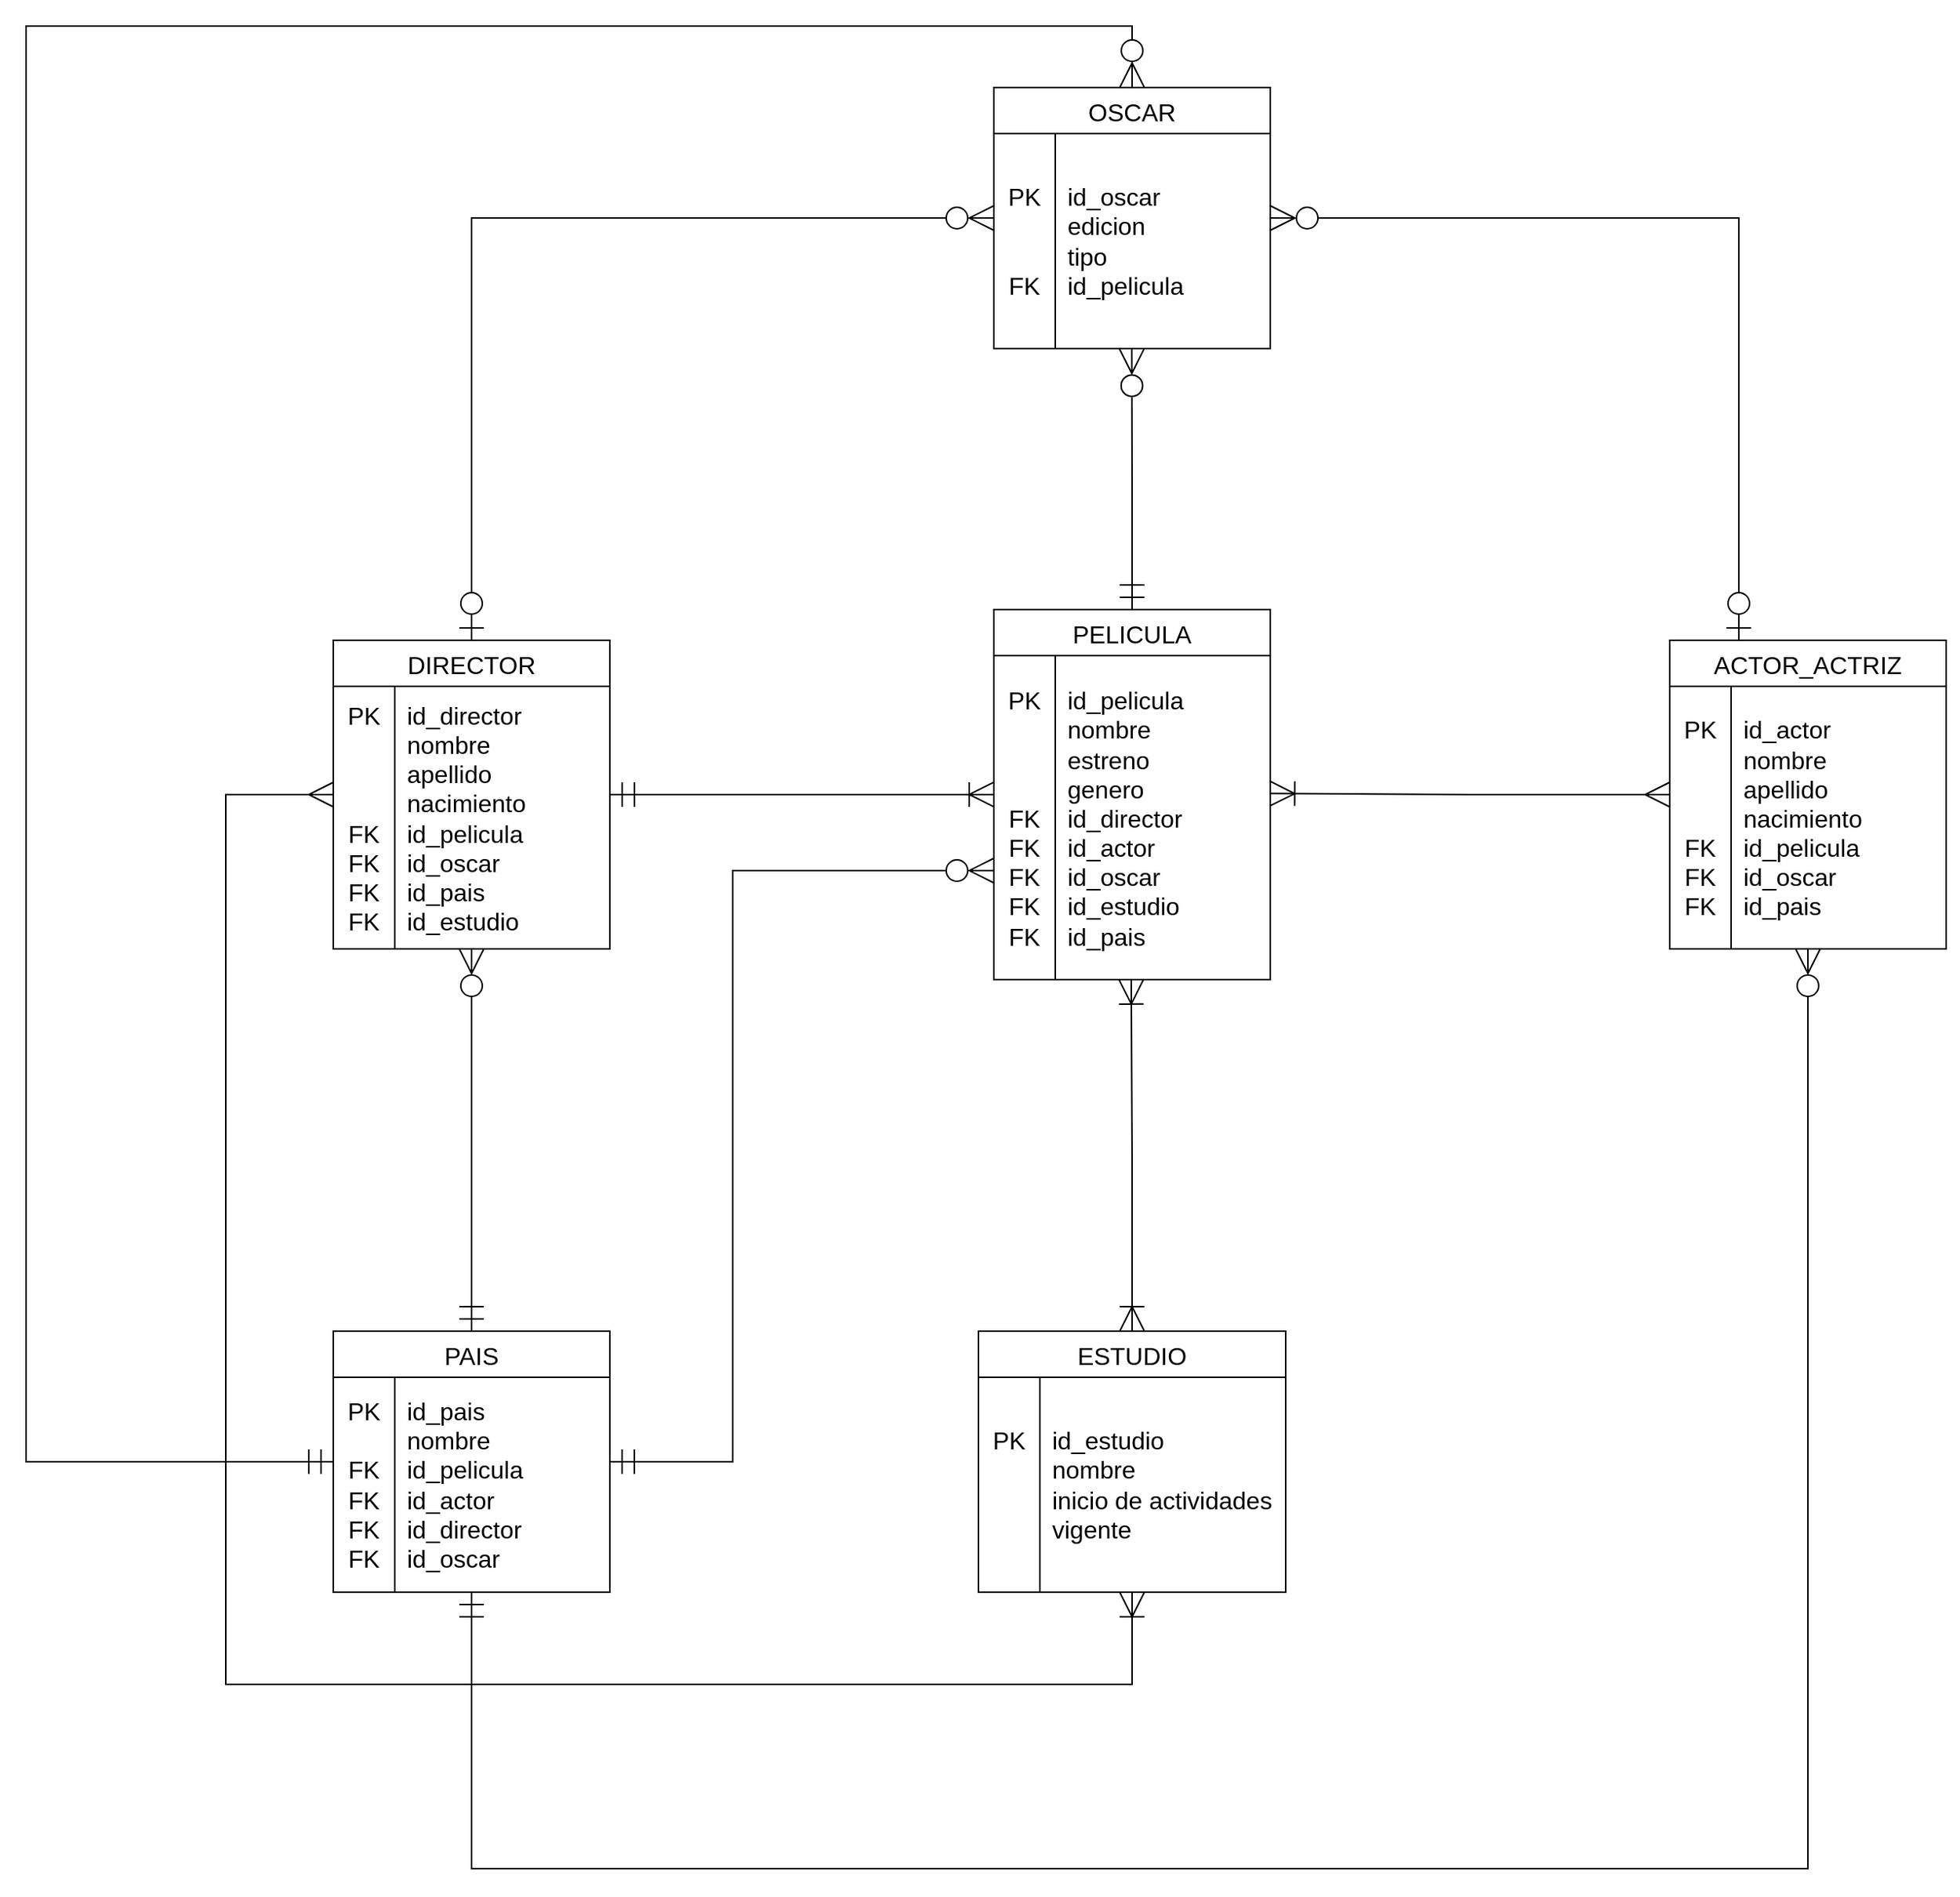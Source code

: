 <mxfile version="24.6.4" type="github">
  <diagram name="Page-1" id="9f46799a-70d6-7492-0946-bef42562c5a5">
    <mxGraphModel dx="2605" dy="1148" grid="1" gridSize="10" guides="1" tooltips="1" connect="1" arrows="1" fold="1" page="0" pageScale="1" pageWidth="1100" pageHeight="850" background="none" math="0" shadow="0">
      <root>
        <mxCell id="0" />
        <mxCell id="1" parent="0" />
        <mxCell id="hEPIHCVK3YGiMkJGNSfp-78" style="edgeStyle=orthogonalEdgeStyle;rounded=0;orthogonalLoop=1;jettySize=auto;html=1;entryX=0.5;entryY=1;entryDx=0;entryDy=0;endArrow=ERzeroToMany;endFill=0;startArrow=ERmandOne;startFill=0;endSize=14;startSize=14;" edge="1" parent="1" source="hEPIHCVK3YGiMkJGNSfp-2" target="hEPIHCVK3YGiMkJGNSfp-50">
          <mxGeometry relative="1" as="geometry" />
        </mxCell>
        <mxCell id="hEPIHCVK3YGiMkJGNSfp-83" style="edgeStyle=orthogonalEdgeStyle;rounded=0;orthogonalLoop=1;jettySize=auto;html=1;endSize=14;startSize=14;endArrow=ERzeroToMany;endFill=0;startArrow=ERmandOne;startFill=0;" edge="1" parent="1" source="hEPIHCVK3YGiMkJGNSfp-2" target="hEPIHCVK3YGiMkJGNSfp-46">
          <mxGeometry relative="1" as="geometry">
            <Array as="points">
              <mxPoint x="300" y="1370" />
              <mxPoint x="1170" y="1370" />
            </Array>
          </mxGeometry>
        </mxCell>
        <mxCell id="hEPIHCVK3YGiMkJGNSfp-84" style="edgeStyle=orthogonalEdgeStyle;shape=connector;rounded=0;orthogonalLoop=1;jettySize=auto;html=1;strokeColor=default;align=center;verticalAlign=middle;fontFamily=Helvetica;fontSize=11;fontColor=default;labelBackgroundColor=default;startSize=14;endArrow=ERzeroToMany;endSize=14;endFill=0;startArrow=ERmandOne;startFill=0;" edge="1" parent="1" source="hEPIHCVK3YGiMkJGNSfp-2" target="hEPIHCVK3YGiMkJGNSfp-54">
          <mxGeometry relative="1" as="geometry">
            <Array as="points">
              <mxPoint x="10" y="1105" />
              <mxPoint x="10" y="170" />
              <mxPoint x="730" y="170" />
            </Array>
          </mxGeometry>
        </mxCell>
        <mxCell id="hEPIHCVK3YGiMkJGNSfp-2" value="PAIS" style="shape=table;startSize=30;container=1;collapsible=0;childLayout=tableLayout;fixedRows=1;rowLines=0;fontStyle=0;strokeColor=default;fontSize=16;" vertex="1" parent="1">
          <mxGeometry x="210" y="1020" width="180" height="170" as="geometry" />
        </mxCell>
        <mxCell id="hEPIHCVK3YGiMkJGNSfp-3" value="" style="shape=tableRow;horizontal=0;startSize=0;swimlaneHead=0;swimlaneBody=0;top=0;left=0;bottom=0;right=0;collapsible=0;dropTarget=0;points=[[0,0.5],[1,0.5]];portConstraint=eastwest;fontSize=16;shadow=1;swimlaneFillColor=none;perimeterSpacing=5;strokeWidth=4;rounded=1;fillColor=none;strokeColor=inherit;sketch=1;curveFitting=1;jiggle=2;swimlaneLine=1;" vertex="1" parent="hEPIHCVK3YGiMkJGNSfp-2">
          <mxGeometry y="30" width="180" height="140" as="geometry" />
        </mxCell>
        <mxCell id="hEPIHCVK3YGiMkJGNSfp-4" value="PK&lt;div&gt;&lt;br&gt;&lt;/div&gt;&lt;div&gt;FK&lt;/div&gt;&lt;div&gt;FK&lt;/div&gt;&lt;div&gt;FK&lt;/div&gt;&lt;div&gt;FK&lt;/div&gt;" style="shape=partialRectangle;html=1;whiteSpace=wrap;connectable=0;fillColor=none;top=0;left=0;bottom=0;right=0;overflow=hidden;pointerEvents=1;strokeColor=inherit;fontSize=16;" vertex="1" parent="hEPIHCVK3YGiMkJGNSfp-3">
          <mxGeometry width="40" height="140" as="geometry">
            <mxRectangle width="40" height="140" as="alternateBounds" />
          </mxGeometry>
        </mxCell>
        <mxCell id="hEPIHCVK3YGiMkJGNSfp-5" value="id_pais&lt;div&gt;nombre&lt;/div&gt;&lt;div&gt;id_pelicula&lt;/div&gt;&lt;div&gt;id_actor&lt;/div&gt;&lt;div&gt;id_director&lt;/div&gt;&lt;div&gt;id_oscar&lt;/div&gt;" style="shape=partialRectangle;html=1;whiteSpace=wrap;connectable=0;fillColor=none;top=0;left=0;bottom=0;right=0;align=left;spacingLeft=6;overflow=hidden;strokeColor=inherit;fontSize=16;" vertex="1" parent="hEPIHCVK3YGiMkJGNSfp-3">
          <mxGeometry x="40" width="140" height="140" as="geometry">
            <mxRectangle width="140" height="140" as="alternateBounds" />
          </mxGeometry>
        </mxCell>
        <mxCell id="hEPIHCVK3YGiMkJGNSfp-46" value="ACTOR_ACTRIZ" style="shape=table;startSize=30;container=1;collapsible=0;childLayout=tableLayout;fixedRows=1;rowLines=0;fontStyle=0;strokeColor=default;fontSize=16;" vertex="1" parent="1">
          <mxGeometry x="1080" y="570" width="180" height="201" as="geometry" />
        </mxCell>
        <mxCell id="hEPIHCVK3YGiMkJGNSfp-47" value="" style="shape=tableRow;horizontal=0;startSize=0;swimlaneHead=0;swimlaneBody=0;top=0;left=0;bottom=0;right=0;collapsible=0;dropTarget=0;points=[[0,0.5],[1,0.5]];portConstraint=eastwest;fontSize=16;shadow=1;swimlaneFillColor=none;perimeterSpacing=5;strokeWidth=4;rounded=1;fillColor=none;strokeColor=inherit;sketch=1;curveFitting=1;jiggle=2;swimlaneLine=1;" vertex="1" parent="hEPIHCVK3YGiMkJGNSfp-46">
          <mxGeometry y="30" width="180" height="171" as="geometry" />
        </mxCell>
        <mxCell id="hEPIHCVK3YGiMkJGNSfp-48" value="PK&lt;div&gt;&lt;br&gt;&lt;div&gt;&lt;br&gt;&lt;/div&gt;&lt;div&gt;&lt;br&gt;&lt;/div&gt;&lt;div&gt;FK&lt;/div&gt;&lt;div&gt;FK&lt;/div&gt;&lt;div&gt;FK&lt;/div&gt;&lt;/div&gt;" style="shape=partialRectangle;html=1;whiteSpace=wrap;connectable=0;fillColor=none;top=0;left=0;bottom=0;right=0;overflow=hidden;pointerEvents=1;strokeColor=inherit;fontSize=16;" vertex="1" parent="hEPIHCVK3YGiMkJGNSfp-47">
          <mxGeometry width="40" height="171" as="geometry">
            <mxRectangle width="40" height="171" as="alternateBounds" />
          </mxGeometry>
        </mxCell>
        <mxCell id="hEPIHCVK3YGiMkJGNSfp-49" value="id_actor&lt;div&gt;nombre&lt;/div&gt;&lt;div&gt;apellido&lt;/div&gt;&lt;div&gt;nacimiento&lt;/div&gt;&lt;div&gt;&lt;span style=&quot;background-color: initial;&quot;&gt;id_pelicula&lt;/span&gt;&lt;br&gt;&lt;/div&gt;&lt;div&gt;&lt;span style=&quot;background-color: initial;&quot;&gt;id_oscar&lt;/span&gt;&lt;br&gt;&lt;/div&gt;&lt;div&gt;id_pais&lt;/div&gt;" style="shape=partialRectangle;html=1;whiteSpace=wrap;connectable=0;fillColor=none;top=0;left=0;bottom=0;right=0;align=left;spacingLeft=6;overflow=hidden;strokeColor=inherit;fontSize=16;" vertex="1" parent="hEPIHCVK3YGiMkJGNSfp-47">
          <mxGeometry x="40" width="140" height="171" as="geometry">
            <mxRectangle width="140" height="171" as="alternateBounds" />
          </mxGeometry>
        </mxCell>
        <mxCell id="hEPIHCVK3YGiMkJGNSfp-81" style="edgeStyle=orthogonalEdgeStyle;rounded=0;orthogonalLoop=1;jettySize=auto;html=1;endArrow=ERzeroToMany;endFill=0;startArrow=ERzeroToOne;startFill=0;endSize=14;startSize=14;" edge="1" parent="1" source="hEPIHCVK3YGiMkJGNSfp-50" target="hEPIHCVK3YGiMkJGNSfp-54">
          <mxGeometry relative="1" as="geometry">
            <Array as="points">
              <mxPoint x="300" y="295" />
            </Array>
          </mxGeometry>
        </mxCell>
        <mxCell id="hEPIHCVK3YGiMkJGNSfp-82" style="edgeStyle=orthogonalEdgeStyle;rounded=0;orthogonalLoop=1;jettySize=auto;html=1;endArrow=ERoneToMany;endFill=0;startArrow=ERmany;startFill=0;endSize=14;startSize=14;" edge="1" parent="1" source="hEPIHCVK3YGiMkJGNSfp-50" target="hEPIHCVK3YGiMkJGNSfp-62">
          <mxGeometry relative="1" as="geometry">
            <Array as="points">
              <mxPoint x="140" y="670" />
              <mxPoint x="140" y="1250" />
              <mxPoint x="730" y="1250" />
            </Array>
          </mxGeometry>
        </mxCell>
        <mxCell id="hEPIHCVK3YGiMkJGNSfp-50" value="DIRECTOR" style="shape=table;startSize=30;container=1;collapsible=0;childLayout=tableLayout;fixedRows=1;rowLines=0;fontStyle=0;strokeColor=default;fontSize=16;" vertex="1" parent="1">
          <mxGeometry x="210" y="570" width="180" height="201" as="geometry" />
        </mxCell>
        <mxCell id="hEPIHCVK3YGiMkJGNSfp-51" value="" style="shape=tableRow;horizontal=0;startSize=0;swimlaneHead=0;swimlaneBody=0;top=0;left=0;bottom=0;right=0;collapsible=0;dropTarget=0;points=[[0,0.5],[1,0.5]];portConstraint=eastwest;fontSize=16;shadow=1;swimlaneFillColor=none;perimeterSpacing=5;strokeWidth=4;rounded=1;fillColor=none;strokeColor=inherit;sketch=1;curveFitting=1;jiggle=2;swimlaneLine=1;" vertex="1" parent="hEPIHCVK3YGiMkJGNSfp-50">
          <mxGeometry y="30" width="180" height="171" as="geometry" />
        </mxCell>
        <mxCell id="hEPIHCVK3YGiMkJGNSfp-52" value="PK&lt;div&gt;&lt;br&gt;&lt;div&gt;&lt;br&gt;&lt;/div&gt;&lt;div&gt;&lt;br&gt;&lt;/div&gt;&lt;div&gt;FK&lt;/div&gt;&lt;div&gt;FK&lt;/div&gt;&lt;div&gt;FK&lt;/div&gt;&lt;/div&gt;&lt;div&gt;FK&lt;/div&gt;" style="shape=partialRectangle;html=1;whiteSpace=wrap;connectable=0;fillColor=none;top=0;left=0;bottom=0;right=0;overflow=hidden;pointerEvents=1;strokeColor=inherit;fontSize=16;" vertex="1" parent="hEPIHCVK3YGiMkJGNSfp-51">
          <mxGeometry width="40" height="171" as="geometry">
            <mxRectangle width="40" height="171" as="alternateBounds" />
          </mxGeometry>
        </mxCell>
        <mxCell id="hEPIHCVK3YGiMkJGNSfp-53" value="id_director&lt;div&gt;nombre&lt;/div&gt;&lt;div&gt;apellido&lt;/div&gt;&lt;div&gt;nacimiento&lt;/div&gt;&lt;div&gt;&lt;span style=&quot;background-color: initial;&quot;&gt;id_pelicula&lt;/span&gt;&lt;br&gt;&lt;/div&gt;&lt;div&gt;&lt;span style=&quot;background-color: initial;&quot;&gt;id_oscar&lt;/span&gt;&lt;br&gt;&lt;/div&gt;&lt;div&gt;id_pais&lt;/div&gt;&lt;div&gt;id_estudio&lt;/div&gt;" style="shape=partialRectangle;html=1;whiteSpace=wrap;connectable=0;fillColor=none;top=0;left=0;bottom=0;right=0;align=left;spacingLeft=6;overflow=hidden;strokeColor=inherit;fontSize=16;" vertex="1" parent="hEPIHCVK3YGiMkJGNSfp-51">
          <mxGeometry x="40" width="140" height="171" as="geometry">
            <mxRectangle width="140" height="171" as="alternateBounds" />
          </mxGeometry>
        </mxCell>
        <mxCell id="hEPIHCVK3YGiMkJGNSfp-77" style="edgeStyle=orthogonalEdgeStyle;rounded=0;orthogonalLoop=1;jettySize=auto;html=1;entryX=0.25;entryY=0;entryDx=0;entryDy=0;startArrow=ERzeroToMany;startFill=0;endArrow=ERzeroToOne;endFill=0;endSize=14;startSize=14;" edge="1" parent="1" source="hEPIHCVK3YGiMkJGNSfp-54" target="hEPIHCVK3YGiMkJGNSfp-46">
          <mxGeometry relative="1" as="geometry" />
        </mxCell>
        <mxCell id="hEPIHCVK3YGiMkJGNSfp-54" value="OSCAR" style="shape=table;startSize=30;container=1;collapsible=0;childLayout=tableLayout;fixedRows=1;rowLines=0;fontStyle=0;strokeColor=default;fontSize=16;" vertex="1" parent="1">
          <mxGeometry x="640" y="210" width="180" height="170" as="geometry" />
        </mxCell>
        <mxCell id="hEPIHCVK3YGiMkJGNSfp-55" value="" style="shape=tableRow;horizontal=0;startSize=0;swimlaneHead=0;swimlaneBody=0;top=0;left=0;bottom=0;right=0;collapsible=0;dropTarget=0;points=[[0,0.5],[1,0.5]];portConstraint=eastwest;fontSize=16;shadow=1;swimlaneFillColor=none;perimeterSpacing=5;strokeWidth=4;rounded=1;fillColor=none;strokeColor=inherit;sketch=1;curveFitting=1;jiggle=2;swimlaneLine=1;" vertex="1" parent="hEPIHCVK3YGiMkJGNSfp-54">
          <mxGeometry y="30" width="180" height="140" as="geometry" />
        </mxCell>
        <mxCell id="hEPIHCVK3YGiMkJGNSfp-56" value="PK&lt;div&gt;&lt;br&gt;&lt;/div&gt;&lt;div&gt;&lt;br&gt;&lt;/div&gt;&lt;div&gt;FK&lt;/div&gt;" style="shape=partialRectangle;html=1;whiteSpace=wrap;connectable=0;fillColor=none;top=0;left=0;bottom=0;right=0;overflow=hidden;pointerEvents=1;strokeColor=inherit;fontSize=16;" vertex="1" parent="hEPIHCVK3YGiMkJGNSfp-55">
          <mxGeometry width="40" height="140" as="geometry">
            <mxRectangle width="40" height="140" as="alternateBounds" />
          </mxGeometry>
        </mxCell>
        <mxCell id="hEPIHCVK3YGiMkJGNSfp-57" value="id_oscar&lt;div&gt;edicion&lt;/div&gt;&lt;div&gt;tipo&lt;/div&gt;&lt;div&gt;id_pelicula&lt;/div&gt;" style="shape=partialRectangle;html=1;whiteSpace=wrap;connectable=0;fillColor=none;top=0;left=0;bottom=0;right=0;align=left;spacingLeft=6;overflow=hidden;strokeColor=inherit;fontSize=16;" vertex="1" parent="hEPIHCVK3YGiMkJGNSfp-55">
          <mxGeometry x="40" width="140" height="140" as="geometry">
            <mxRectangle width="140" height="140" as="alternateBounds" />
          </mxGeometry>
        </mxCell>
        <mxCell id="hEPIHCVK3YGiMkJGNSfp-79" style="edgeStyle=orthogonalEdgeStyle;rounded=0;orthogonalLoop=1;jettySize=auto;html=1;endArrow=ERmandOne;endFill=0;startArrow=ERzeroToMany;startFill=0;endSize=14;startSize=14;" edge="1" parent="1" source="hEPIHCVK3YGiMkJGNSfp-58" target="hEPIHCVK3YGiMkJGNSfp-2">
          <mxGeometry relative="1" as="geometry">
            <Array as="points">
              <mxPoint x="470" y="720" />
              <mxPoint x="470" y="1105" />
            </Array>
          </mxGeometry>
        </mxCell>
        <mxCell id="hEPIHCVK3YGiMkJGNSfp-58" value="PELICULA" style="shape=table;startSize=30;container=1;collapsible=0;childLayout=tableLayout;fixedRows=1;rowLines=0;fontStyle=0;strokeColor=default;fontSize=16;" vertex="1" parent="1">
          <mxGeometry x="640" y="550" width="180" height="241" as="geometry" />
        </mxCell>
        <mxCell id="hEPIHCVK3YGiMkJGNSfp-59" value="" style="shape=tableRow;horizontal=0;startSize=0;swimlaneHead=0;swimlaneBody=0;top=0;left=0;bottom=0;right=0;collapsible=0;dropTarget=0;points=[[0,0.5],[1,0.5]];portConstraint=eastwest;fontSize=16;shadow=1;swimlaneFillColor=none;perimeterSpacing=5;strokeWidth=4;rounded=1;fillColor=none;strokeColor=inherit;sketch=1;curveFitting=1;jiggle=2;swimlaneLine=1;" vertex="1" parent="hEPIHCVK3YGiMkJGNSfp-58">
          <mxGeometry y="30" width="180" height="211" as="geometry" />
        </mxCell>
        <mxCell id="hEPIHCVK3YGiMkJGNSfp-60" value="PK&lt;div&gt;&lt;br&gt;&lt;div&gt;&lt;br&gt;&lt;/div&gt;&lt;div&gt;&lt;br&gt;&lt;/div&gt;&lt;div&gt;FK&lt;/div&gt;&lt;div&gt;FK&lt;/div&gt;&lt;div&gt;FK&lt;/div&gt;&lt;/div&gt;&lt;div&gt;FK&lt;/div&gt;&lt;div&gt;FK&lt;/div&gt;" style="shape=partialRectangle;html=1;whiteSpace=wrap;connectable=0;fillColor=none;top=0;left=0;bottom=0;right=0;overflow=hidden;pointerEvents=1;strokeColor=inherit;fontSize=16;" vertex="1" parent="hEPIHCVK3YGiMkJGNSfp-59">
          <mxGeometry width="40" height="211" as="geometry">
            <mxRectangle width="40" height="211" as="alternateBounds" />
          </mxGeometry>
        </mxCell>
        <mxCell id="hEPIHCVK3YGiMkJGNSfp-61" value="id_pelicula&lt;div&gt;nombre&lt;/div&gt;&lt;div&gt;estreno&lt;/div&gt;&lt;div&gt;genero&lt;/div&gt;&lt;div&gt;&lt;span style=&quot;background-color: initial;&quot;&gt;id_director&lt;/span&gt;&lt;br&gt;&lt;/div&gt;&lt;div&gt;&lt;span style=&quot;background-color: initial;&quot;&gt;id_actor&lt;/span&gt;&lt;br&gt;&lt;/div&gt;&lt;div&gt;id_oscar&lt;/div&gt;&lt;div&gt;id_estudio&lt;/div&gt;&lt;div&gt;id_pais&lt;/div&gt;" style="shape=partialRectangle;html=1;whiteSpace=wrap;connectable=0;fillColor=none;top=0;left=0;bottom=0;right=0;align=left;spacingLeft=6;overflow=hidden;strokeColor=inherit;fontSize=16;" vertex="1" parent="hEPIHCVK3YGiMkJGNSfp-59">
          <mxGeometry x="40" width="140" height="211" as="geometry">
            <mxRectangle width="140" height="211" as="alternateBounds" />
          </mxGeometry>
        </mxCell>
        <mxCell id="hEPIHCVK3YGiMkJGNSfp-62" value="ESTUDIO" style="shape=table;startSize=30;container=1;collapsible=0;childLayout=tableLayout;fixedRows=1;rowLines=0;fontStyle=0;strokeColor=default;fontSize=16;" vertex="1" parent="1">
          <mxGeometry x="630" y="1020" width="200.0" height="170" as="geometry" />
        </mxCell>
        <mxCell id="hEPIHCVK3YGiMkJGNSfp-63" value="" style="shape=tableRow;horizontal=0;startSize=0;swimlaneHead=0;swimlaneBody=0;top=0;left=0;bottom=0;right=0;collapsible=0;dropTarget=0;points=[[0,0.5],[1,0.5]];portConstraint=eastwest;fontSize=16;shadow=1;swimlaneFillColor=none;perimeterSpacing=5;strokeWidth=4;rounded=1;fillColor=none;strokeColor=inherit;sketch=1;curveFitting=1;jiggle=2;swimlaneLine=1;" vertex="1" parent="hEPIHCVK3YGiMkJGNSfp-62">
          <mxGeometry y="30" width="200.0" height="140" as="geometry" />
        </mxCell>
        <mxCell id="hEPIHCVK3YGiMkJGNSfp-64" value="PK&lt;div&gt;&lt;br&gt;&lt;/div&gt;&lt;div&gt;&lt;br&gt;&lt;/div&gt;&lt;div&gt;&lt;br&gt;&lt;/div&gt;" style="shape=partialRectangle;html=1;whiteSpace=wrap;connectable=0;fillColor=none;top=0;left=0;bottom=0;right=0;overflow=hidden;pointerEvents=1;strokeColor=inherit;fontSize=16;" vertex="1" parent="hEPIHCVK3YGiMkJGNSfp-63">
          <mxGeometry width="40" height="140" as="geometry">
            <mxRectangle width="40" height="140" as="alternateBounds" />
          </mxGeometry>
        </mxCell>
        <mxCell id="hEPIHCVK3YGiMkJGNSfp-65" value="id_estudio&lt;div&gt;nombre&lt;/div&gt;&lt;div&gt;inicio de actividades&lt;br&gt;&lt;div&gt;vigente&lt;/div&gt;&lt;/div&gt;" style="shape=partialRectangle;html=1;whiteSpace=wrap;connectable=0;fillColor=none;top=0;left=0;bottom=0;right=0;align=left;spacingLeft=6;overflow=hidden;strokeColor=inherit;fontSize=16;" vertex="1" parent="hEPIHCVK3YGiMkJGNSfp-63">
          <mxGeometry x="40" width="160" height="140" as="geometry">
            <mxRectangle width="160" height="140" as="alternateBounds" />
          </mxGeometry>
        </mxCell>
        <mxCell id="hEPIHCVK3YGiMkJGNSfp-67" style="edgeStyle=orthogonalEdgeStyle;rounded=0;orthogonalLoop=1;jettySize=auto;html=1;entryX=0.499;entryY=0.968;entryDx=0;entryDy=0;entryPerimeter=0;startArrow=ERmandOne;startFill=0;endArrow=ERzeroToMany;endFill=0;endSize=14;startSize=14;" edge="1" parent="1" source="hEPIHCVK3YGiMkJGNSfp-58" target="hEPIHCVK3YGiMkJGNSfp-55">
          <mxGeometry relative="1" as="geometry" />
        </mxCell>
        <mxCell id="hEPIHCVK3YGiMkJGNSfp-70" style="edgeStyle=orthogonalEdgeStyle;rounded=0;orthogonalLoop=1;jettySize=auto;html=1;entryX=0.497;entryY=0.977;entryDx=0;entryDy=0;entryPerimeter=0;endArrow=ERoneToMany;endFill=0;startArrow=ERoneToMany;startFill=0;startSize=14;endSize=14;" edge="1" parent="1" source="hEPIHCVK3YGiMkJGNSfp-62" target="hEPIHCVK3YGiMkJGNSfp-59">
          <mxGeometry relative="1" as="geometry" />
        </mxCell>
        <mxCell id="hEPIHCVK3YGiMkJGNSfp-73" style="edgeStyle=orthogonalEdgeStyle;rounded=0;orthogonalLoop=1;jettySize=auto;html=1;entryX=0.974;entryY=0.417;entryDx=0;entryDy=0;entryPerimeter=0;endArrow=ERmandOne;endFill=0;startArrow=ERoneToMany;startFill=0;endSize=14;startSize=14;" edge="1" parent="1" source="hEPIHCVK3YGiMkJGNSfp-58" target="hEPIHCVK3YGiMkJGNSfp-51">
          <mxGeometry relative="1" as="geometry" />
        </mxCell>
        <mxCell id="hEPIHCVK3YGiMkJGNSfp-75" style="edgeStyle=orthogonalEdgeStyle;rounded=0;orthogonalLoop=1;jettySize=auto;html=1;entryX=0.973;entryY=0.429;entryDx=0;entryDy=0;entryPerimeter=0;endArrow=ERoneToMany;endFill=0;startArrow=ERmany;startFill=0;endSize=14;startSize=14;" edge="1" parent="1" source="hEPIHCVK3YGiMkJGNSfp-46" target="hEPIHCVK3YGiMkJGNSfp-59">
          <mxGeometry relative="1" as="geometry" />
        </mxCell>
      </root>
    </mxGraphModel>
  </diagram>
</mxfile>
